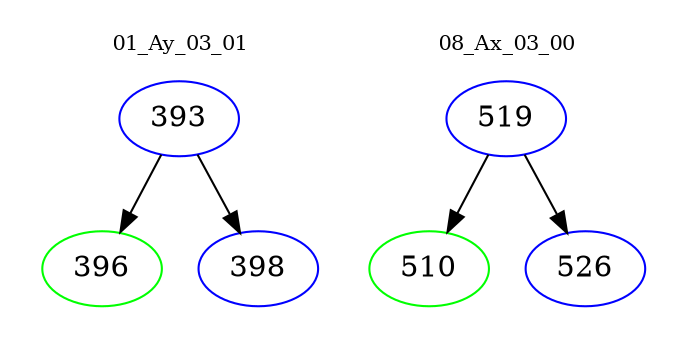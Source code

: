 digraph{
subgraph cluster_0 {
color = white
label = "01_Ay_03_01";
fontsize=10;
T0_393 [label="393", color="blue"]
T0_393 -> T0_396 [color="black"]
T0_396 [label="396", color="green"]
T0_393 -> T0_398 [color="black"]
T0_398 [label="398", color="blue"]
}
subgraph cluster_1 {
color = white
label = "08_Ax_03_00";
fontsize=10;
T1_519 [label="519", color="blue"]
T1_519 -> T1_510 [color="black"]
T1_510 [label="510", color="green"]
T1_519 -> T1_526 [color="black"]
T1_526 [label="526", color="blue"]
}
}
